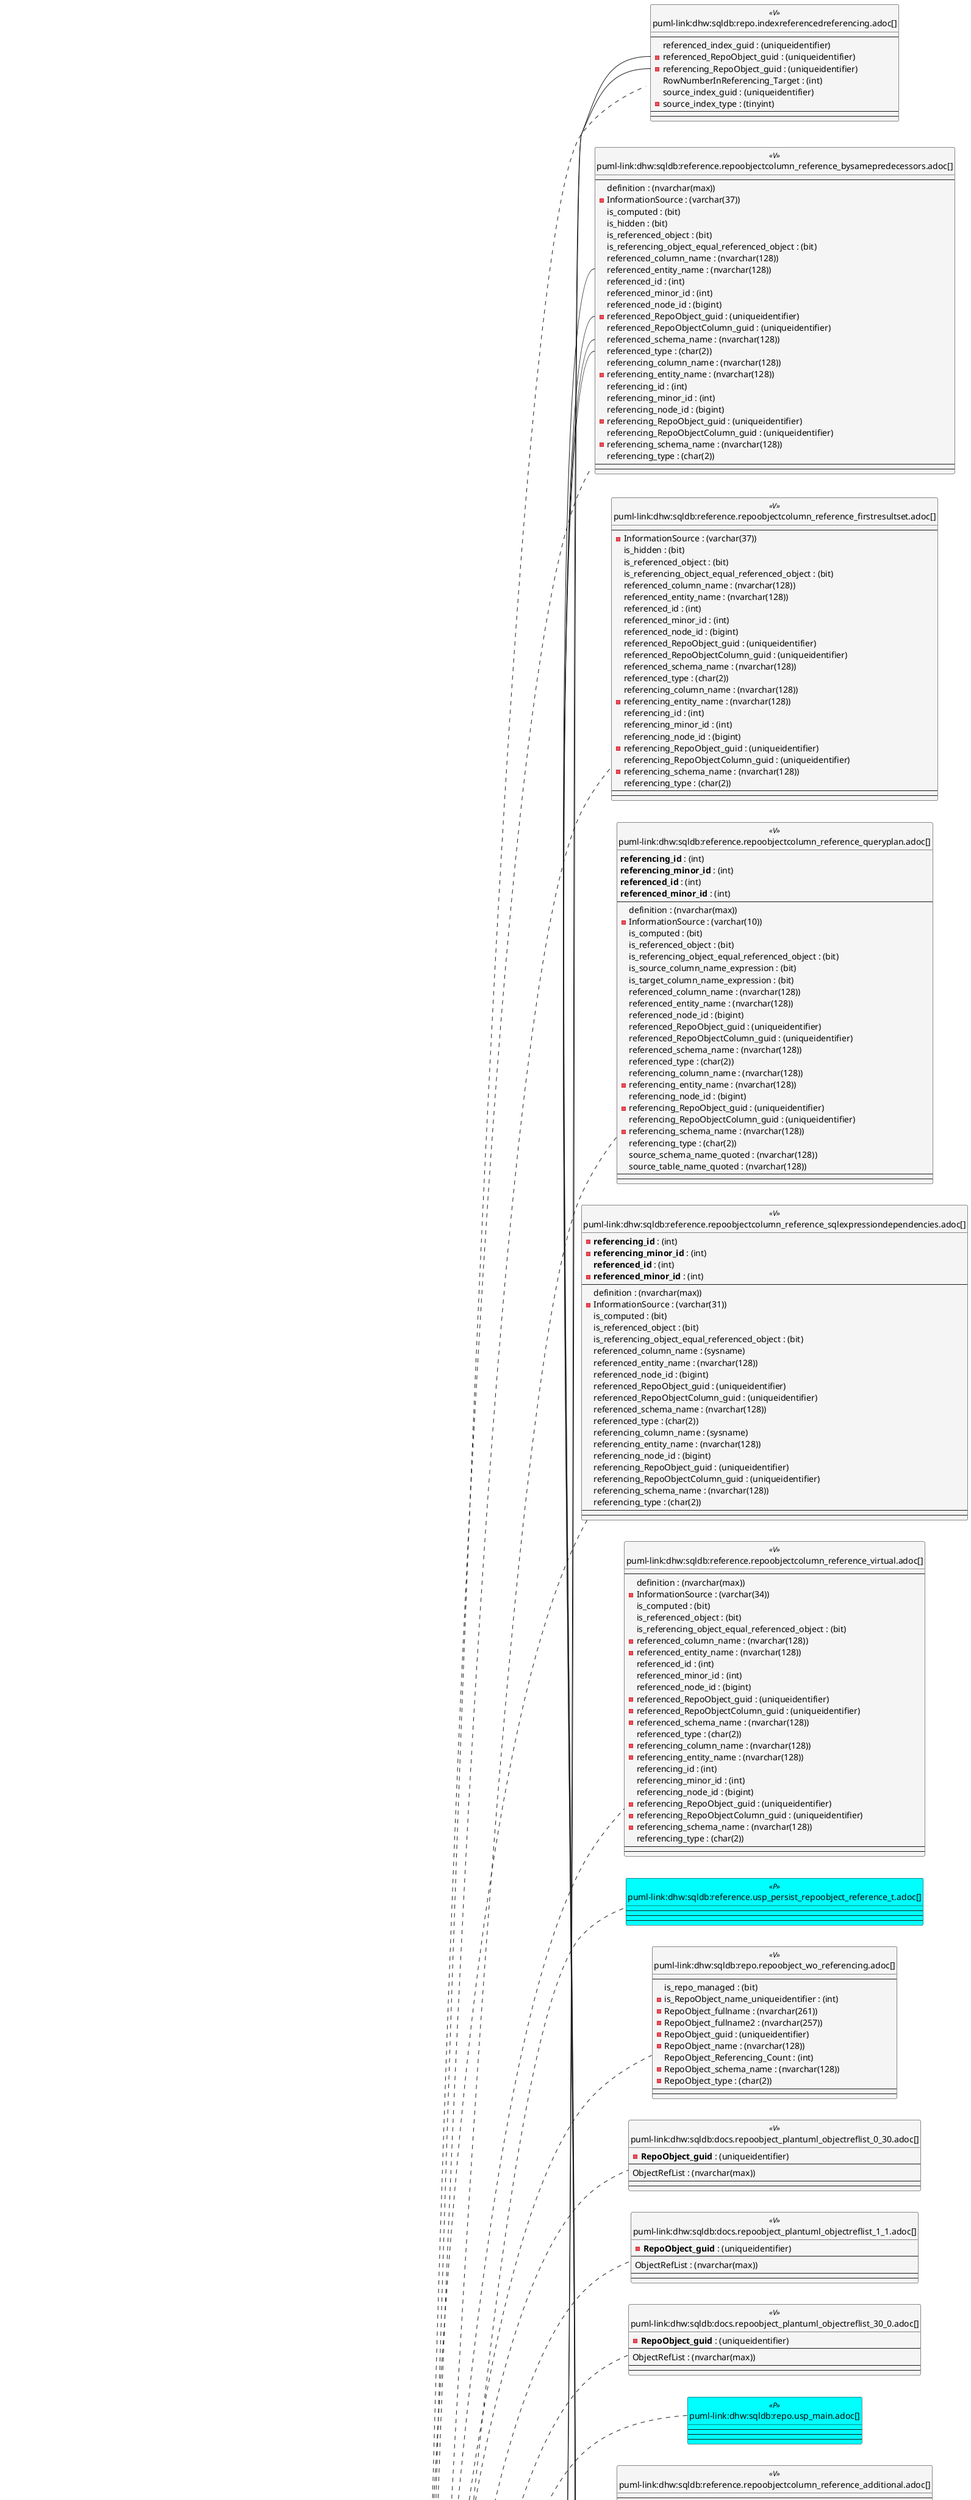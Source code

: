 @startuml
left to right direction
'top to bottom direction
hide circle
'avoide "." issues:
set namespaceSeparator none


skinparam class {
  BackgroundColor White
  BackgroundColor<<FN>> Yellow
  BackgroundColor<<FS>> Yellow
  BackgroundColor<<FT>> LightGray
  BackgroundColor<<IF>> Yellow
  BackgroundColor<<IS>> Yellow
  BackgroundColor<<P>> Aqua
  BackgroundColor<<PC>> Aqua
  BackgroundColor<<SN>> Yellow
  BackgroundColor<<SO>> SlateBlue
  BackgroundColor<<TF>> LightGray
  BackgroundColor<<TR>> Tomato
  BackgroundColor<<U>> White
  BackgroundColor<<V>> WhiteSmoke
  BackgroundColor<<X>> Aqua
  BackgroundColor<<external>> AliceBlue
}


entity "puml-link:dhw:sqldb:docs.repoobject_plantuml_objectreflist_0_30.adoc[]" as docs.RepoObject_Plantuml_ObjectRefList_0_30 << V >> {
  - **RepoObject_guid** : (uniqueidentifier)
  --
  ObjectRefList : (nvarchar(max))
  --
  --
}

entity "puml-link:dhw:sqldb:docs.repoobject_plantuml_objectreflist_1_1.adoc[]" as docs.RepoObject_Plantuml_ObjectRefList_1_1 << V >> {
  - **RepoObject_guid** : (uniqueidentifier)
  --
  ObjectRefList : (nvarchar(max))
  --
  --
}

entity "puml-link:dhw:sqldb:docs.repoobject_plantuml_objectreflist_30_0.adoc[]" as docs.RepoObject_Plantuml_ObjectRefList_30_0 << V >> {
  - **RepoObject_guid** : (uniqueidentifier)
  --
  ObjectRefList : (nvarchar(max))
  --
  --
}

entity "puml-link:dhw:sqldb:reference.referencetree_cyclic_ref_persistenceusp.adoc[]" as reference.ReferenceTree_cyclic_ref_PersistenceUsp << V >> {
  --
  - referenced_fullname : (nvarchar(261))
  - referenced_fullname2 : (nvarchar(257))
  - Referenced_guid : (uniqueidentifier)
  referenced_type : (char(2))
  - referencing_fullname : (nvarchar(261))
  - referencing_fullname2 : (nvarchar(257))
  - Referencing_guid : (uniqueidentifier)
  referencing_type : (varchar(2))
  --
  --
}

entity "puml-link:dhw:sqldb:reference.repoobject_reference.adoc[]" as reference.RepoObject_reference << V >> {
  --
  referenced_entity_name : (nvarchar(128))
  referenced_external_AntoraComponent : (nvarchar(128))
  referenced_external_AntoraModule : (nvarchar(128))
  referenced_is_external : (int)
  referenced_RepoObject_guid : (uniqueidentifier)
  referenced_schema_name : (nvarchar(128))
  referenced_type : (char(2))
  referencing_entity_name : (nvarchar(128))
  referencing_external_AntoraComponent : (nvarchar(128))
  referencing_external_AntoraModule : (nvarchar(128))
  referencing_is_external : (int)
  referencing_RepoObject_guid : (uniqueidentifier)
  referencing_schema_name : (nvarchar(128))
  referencing_type : (varchar(2))
  --
  --
}

entity "puml-link:dhw:sqldb:reference.repoobject_reference_t.adoc[]" as reference.RepoObject_reference_T << U >> {
  **referenced_RepoObject_guid** : (uniqueidentifier)
  **referencing_RepoObject_guid** : (uniqueidentifier)
  --
  - is_ReversePersistenceViaView : (bit)
  referenced_entity_name : (nvarchar(128))
  referenced_external_AntoraComponent : (nvarchar(128))
  referenced_external_AntoraModule : (nvarchar(128))
  referenced_is_external : (int)
  - referenced_is_PersistenceSource : (bit)
  - referenced_is_PersistenceTarget : (bit)
  referenced_schema_name : (nvarchar(128))
  referenced_type : (char(2))
  referencing_entity_name : (nvarchar(128))
  referencing_external_AntoraComponent : (nvarchar(128))
  referencing_external_AntoraModule : (nvarchar(128))
  referencing_is_external : (int)
  - referencing_is_PersistenceTarget : (bit)
  - referencing_is_PersistenceUspSourceRef : (bit)
  referencing_is_PersistenceUspTargetRef : (bit)
  referencing_schema_name : (nvarchar(128))
  referencing_type : (varchar(2))
  # referenced_fullname : (nvarchar(261))
  # referenced_fullname2 : (nvarchar(257))
  ~ referenced_puml_entity : (nvarchar(4000))
  # referencing_fullname : (nvarchar(261))
  # referencing_fullname2 : (nvarchar(257))
  ~ referencing_puml_entity : (nvarchar(4000))
  --
  --
}

entity "puml-link:dhw:sqldb:reference.repoobject_reference_t_bidirectional.adoc[]" as reference.RepoObject_reference_T_bidirectional << V >> {
  --
  referenced_entity_name : (nvarchar(128))
  - referenced_fullname : (nvarchar(261))
  - referenced_fullname2 : (nvarchar(257))
  referenced_is_persistence : (bit)
  - referenced_RepoObject_guid : (uniqueidentifier)
  referenced_schema_name : (nvarchar(128))
  referenced_source_RepoObject_guid : (uniqueidentifier)
  referenced_type : (char(2))
  referencing_entity_name : (nvarchar(128))
  - referencing_fullname : (nvarchar(261))
  - referencing_fullname2 : (nvarchar(257))
  referencing_is_persistence : (bit)
  - referencing_RepoObject_guid : (uniqueidentifier)
  referencing_schema_name : (nvarchar(128))
  referencing_source_RepoObject_guid : (uniqueidentifier)
  referencing_type : (varchar(2))
  --
  --
}

entity "puml-link:dhw:sqldb:reference.repoobject_referencedreferencing.adoc[]" as reference.RepoObject_ReferencedReferencing << V >> {
  --
  - referenced_AntoraXref : (nvarchar(max))
  referenced_external_AntoraComponent : (nvarchar(128))
  referenced_external_AntoraModule : (nvarchar(128))
  - Referenced_fullname : (nvarchar(261))
  - Referenced_fullname2 : (nvarchar(257))
  - Referenced_guid : (uniqueidentifier)
  referenced_is_DocsOutput : (int)
  - referenced_is_external : (bit)
  Referenced_type : (char(2))
  - referencing_AntoraXref : (nvarchar(max))
  referencing_external_AntoraComponent : (nvarchar(128))
  referencing_external_AntoraModule : (nvarchar(128))
  - Referencing_fullname : (nvarchar(261))
  - Referencing_fullname2 : (nvarchar(257))
  - Referencing_guid : (uniqueidentifier)
  referencing_is_DocsOutput : (int)
  - referencing_is_external : (bit)
  Referencing_type : (varchar(2))
  --
  --
}

entity "puml-link:dhw:sqldb:reference.repoobjectcolumn_reference_additional.adoc[]" as reference.RepoObjectColumn_reference_additional << V >> {
  --
  definition : (nvarchar(max))
  - InformationSource : (varchar(30))
  is_computed : (bit)
  is_referenced_object : (bit)
  is_referencing_object_equal_referenced_object : (bit)
  referenced_column_name : (nvarchar(128))
  - referenced_entity_name : (nvarchar(128))
  referenced_external_AntoraComponent : (nvarchar(128))
  referenced_external_AntoraModule : (nvarchar(128))
  referenced_id : (int)
  referenced_is_external : (bit)
  referenced_RepoObject_guid : (uniqueidentifier)
  referenced_RepoObjectColumn_guid : (uniqueidentifier)
  - referenced_schema_name : (nvarchar(128))
  referenced_type : (char(2))
  referencing_column_name : (nvarchar(128))
  - referencing_entity_name : (nvarchar(128))
  referencing_external_AntoraComponent : (nvarchar(128))
  referencing_external_AntoraModule : (nvarchar(128))
  referencing_id : (int)
  referencing_is_external : (bit)
  referencing_RepoObject_guid : (uniqueidentifier)
  referencing_RepoObjectColumn_guid : (uniqueidentifier)
  - referencing_schema_name : (nvarchar(128))
  referencing_type : (char(2))
  --
  --
}

entity "puml-link:dhw:sqldb:reference.repoobjectcolumn_reference_additional_internal.adoc[]" as reference.RepoObjectColumn_reference_additional_internal << V >> {
  --
  definition : (nvarchar(max))
  - InformationSource : (varchar(30))
  is_computed : (bit)
  is_referenced_object : (bit)
  is_referencing_object_equal_referenced_object : (bit)
  referenced_column_name : (nvarchar(128))
  - referenced_entity_name : (nvarchar(128))
  referenced_id : (int)
  referenced_RepoObject_guid : (uniqueidentifier)
  referenced_RepoObjectColumn_guid : (uniqueidentifier)
  - referenced_schema_name : (nvarchar(128))
  referenced_type : (char(2))
  referencing_column_name : (nvarchar(128))
  - referencing_entity_name : (nvarchar(128))
  referencing_id : (int)
  referencing_RepoObject_guid : (uniqueidentifier)
  referencing_RepoObjectColumn_guid : (uniqueidentifier)
  - referencing_schema_name : (nvarchar(128))
  referencing_type : (char(2))
  --
  --
}

entity "puml-link:dhw:sqldb:reference.repoobjectcolumn_reference_bysamepredecessors.adoc[]" as reference.RepoObjectColumn_reference_BySamePredecessors << V >> {
  --
  definition : (nvarchar(max))
  - InformationSource : (varchar(37))
  is_computed : (bit)
  is_hidden : (bit)
  is_referenced_object : (bit)
  is_referencing_object_equal_referenced_object : (bit)
  referenced_column_name : (nvarchar(128))
  referenced_entity_name : (nvarchar(128))
  referenced_id : (int)
  referenced_minor_id : (int)
  referenced_node_id : (bigint)
  - referenced_RepoObject_guid : (uniqueidentifier)
  referenced_RepoObjectColumn_guid : (uniqueidentifier)
  referenced_schema_name : (nvarchar(128))
  referenced_type : (char(2))
  referencing_column_name : (nvarchar(128))
  - referencing_entity_name : (nvarchar(128))
  referencing_id : (int)
  referencing_minor_id : (int)
  referencing_node_id : (bigint)
  - referencing_RepoObject_guid : (uniqueidentifier)
  referencing_RepoObjectColumn_guid : (uniqueidentifier)
  - referencing_schema_name : (nvarchar(128))
  referencing_type : (char(2))
  --
  --
}

entity "puml-link:dhw:sqldb:reference.repoobjectcolumn_reference_firstresultset.adoc[]" as reference.RepoObjectColumn_reference_FirstResultSet << V >> {
  --
  - InformationSource : (varchar(37))
  is_hidden : (bit)
  is_referenced_object : (bit)
  is_referencing_object_equal_referenced_object : (bit)
  referenced_column_name : (nvarchar(128))
  referenced_entity_name : (nvarchar(128))
  referenced_id : (int)
  referenced_minor_id : (int)
  referenced_node_id : (bigint)
  referenced_RepoObject_guid : (uniqueidentifier)
  referenced_RepoObjectColumn_guid : (uniqueidentifier)
  referenced_schema_name : (nvarchar(128))
  referenced_type : (char(2))
  referencing_column_name : (nvarchar(128))
  - referencing_entity_name : (nvarchar(128))
  referencing_id : (int)
  referencing_minor_id : (int)
  referencing_node_id : (bigint)
  - referencing_RepoObject_guid : (uniqueidentifier)
  referencing_RepoObjectColumn_guid : (uniqueidentifier)
  - referencing_schema_name : (nvarchar(128))
  referencing_type : (char(2))
  --
  --
}

entity "puml-link:dhw:sqldb:reference.repoobjectcolumn_reference_queryplan.adoc[]" as reference.RepoObjectColumn_reference_QueryPlan << V >> {
  **referencing_id** : (int)
  **referencing_minor_id** : (int)
  **referenced_id** : (int)
  **referenced_minor_id** : (int)
  --
  definition : (nvarchar(max))
  - InformationSource : (varchar(10))
  is_computed : (bit)
  is_referenced_object : (bit)
  is_referencing_object_equal_referenced_object : (bit)
  is_source_column_name_expression : (bit)
  is_target_column_name_expression : (bit)
  referenced_column_name : (nvarchar(128))
  referenced_entity_name : (nvarchar(128))
  referenced_node_id : (bigint)
  referenced_RepoObject_guid : (uniqueidentifier)
  referenced_RepoObjectColumn_guid : (uniqueidentifier)
  referenced_schema_name : (nvarchar(128))
  referenced_type : (char(2))
  referencing_column_name : (nvarchar(128))
  - referencing_entity_name : (nvarchar(128))
  referencing_node_id : (bigint)
  - referencing_RepoObject_guid : (uniqueidentifier)
  referencing_RepoObjectColumn_guid : (uniqueidentifier)
  - referencing_schema_name : (nvarchar(128))
  referencing_type : (char(2))
  source_schema_name_quoted : (nvarchar(128))
  source_table_name_quoted : (nvarchar(128))
  --
  --
}

entity "puml-link:dhw:sqldb:reference.repoobjectcolumn_reference_sqlexpressiondependencies.adoc[]" as reference.RepoObjectColumn_reference_SqlExpressionDependencies << V >> {
  - **referencing_id** : (int)
  - **referencing_minor_id** : (int)
  **referenced_id** : (int)
  - **referenced_minor_id** : (int)
  --
  definition : (nvarchar(max))
  - InformationSource : (varchar(31))
  is_computed : (bit)
  is_referenced_object : (bit)
  is_referencing_object_equal_referenced_object : (bit)
  referenced_column_name : (sysname)
  referenced_entity_name : (nvarchar(128))
  referenced_node_id : (bigint)
  referenced_RepoObject_guid : (uniqueidentifier)
  referenced_RepoObjectColumn_guid : (uniqueidentifier)
  referenced_schema_name : (nvarchar(128))
  referenced_type : (char(2))
  referencing_column_name : (sysname)
  referencing_entity_name : (nvarchar(128))
  referencing_node_id : (bigint)
  referencing_RepoObject_guid : (uniqueidentifier)
  referencing_RepoObjectColumn_guid : (uniqueidentifier)
  referencing_schema_name : (nvarchar(128))
  referencing_type : (char(2))
  --
  --
}

entity "puml-link:dhw:sqldb:reference.repoobjectcolumn_reference_virtual.adoc[]" as reference.RepoObjectColumn_reference_virtual << V >> {
  --
  definition : (nvarchar(max))
  - InformationSource : (varchar(34))
  is_computed : (bit)
  is_referenced_object : (bit)
  is_referencing_object_equal_referenced_object : (bit)
  - referenced_column_name : (nvarchar(128))
  - referenced_entity_name : (nvarchar(128))
  referenced_id : (int)
  referenced_minor_id : (int)
  referenced_node_id : (bigint)
  - referenced_RepoObject_guid : (uniqueidentifier)
  - referenced_RepoObjectColumn_guid : (uniqueidentifier)
  - referenced_schema_name : (nvarchar(128))
  referenced_type : (char(2))
  - referencing_column_name : (nvarchar(128))
  - referencing_entity_name : (nvarchar(128))
  referencing_id : (int)
  referencing_minor_id : (int)
  referencing_node_id : (bigint)
  - referencing_RepoObject_guid : (uniqueidentifier)
  - referencing_RepoObjectColumn_guid : (uniqueidentifier)
  - referencing_schema_name : (nvarchar(128))
  referencing_type : (char(2))
  --
  --
}

entity "puml-link:dhw:sqldb:reference.usp_persist_repoobject_reference_t.adoc[]" as reference.usp_PERSIST_RepoObject_reference_T << P >> {
  --
  --
  --
}

entity "puml-link:dhw:sqldb:repo.indexreferencedreferencing.adoc[]" as repo.IndexReferencedReferencing << V >> {
  --
  referenced_index_guid : (uniqueidentifier)
  - referenced_RepoObject_guid : (uniqueidentifier)
  - referencing_RepoObject_guid : (uniqueidentifier)
  RowNumberInReferencing_Target : (int)
  source_index_guid : (uniqueidentifier)
  - source_index_type : (tinyint)
  --
  --
}

entity "puml-link:dhw:sqldb:repo.repoobject_wo_referencing.adoc[]" as repo.RepoObject_wo_referencing << V >> {
  --
  is_repo_managed : (bit)
  - is_RepoObject_name_uniqueidentifier : (int)
  - RepoObject_fullname : (nvarchar(261))
  - RepoObject_fullname2 : (nvarchar(257))
  - RepoObject_guid : (uniqueidentifier)
  - RepoObject_name : (nvarchar(128))
  RepoObject_Referencing_Count : (int)
  - RepoObject_schema_name : (nvarchar(128))
  - RepoObject_type : (char(2))
  --
  --
}

entity "puml-link:dhw:sqldb:repo.usp_main.adoc[]" as repo.usp_main << P >> {
  --
  --
  --
}

reference.RepoObject_reference <.. reference.RepoObject_reference_T
reference.RepoObject_reference_T <.. reference.RepoObjectColumn_reference_SqlExpressionDependencies
reference.RepoObject_reference_T <.. reference.RepoObjectColumn_reference_FirstResultSet
reference.RepoObject_reference_T <.. repo.IndexReferencedReferencing
reference.RepoObject_reference_T <.. reference.RepoObjectColumn_reference_virtual
reference.RepoObject_reference_T <.. reference.usp_PERSIST_RepoObject_reference_T
reference.RepoObject_reference_T <.. docs.RepoObject_Plantuml_ObjectRefList_30_0
reference.RepoObject_reference_T <.. docs.RepoObject_Plantuml_ObjectRefList_0_30
reference.RepoObject_reference_T <.. reference.RepoObject_ReferencedReferencing
reference.RepoObject_reference_T <.. repo.usp_main
reference.RepoObject_reference_T <.. reference.RepoObjectColumn_reference_BySamePredecessors
reference.RepoObject_reference_T <.. reference.RepoObjectColumn_reference_QueryPlan
reference.RepoObject_reference_T <.. reference.RepoObjectColumn_reference_additional_internal
reference.RepoObject_reference_T <.. reference.RepoObjectColumn_reference_additional
reference.RepoObject_reference_T <.. docs.RepoObject_Plantuml_ObjectRefList_1_1
reference.RepoObject_reference_T <.. reference.RepoObject_reference_T_bidirectional
reference.RepoObject_reference_T <.. reference.ReferenceTree_cyclic_ref_PersistenceUsp
reference.RepoObject_reference_T <.. repo.RepoObject_wo_referencing
"reference.RepoObject_reference::referenced_entity_name" <-- "reference.RepoObject_reference_T::referenced_entity_name"
"reference.RepoObject_reference::referenced_external_AntoraComponent" <-- "reference.RepoObject_reference_T::referenced_external_AntoraComponent"
"reference.RepoObject_reference::referenced_external_AntoraModule" <-- "reference.RepoObject_reference_T::referenced_external_AntoraModule"
"reference.RepoObject_reference::referenced_is_external" <-- "reference.RepoObject_reference_T::referenced_is_external"
"reference.RepoObject_reference::referenced_RepoObject_guid" <-- "reference.RepoObject_reference_T::referenced_RepoObject_guid"
"reference.RepoObject_reference::referenced_schema_name" <-- "reference.RepoObject_reference_T::referenced_schema_name"
"reference.RepoObject_reference::referenced_type" <-- "reference.RepoObject_reference_T::referenced_type"
"reference.RepoObject_reference::referencing_entity_name" <-- "reference.RepoObject_reference_T::referencing_entity_name"
"reference.RepoObject_reference::referencing_external_AntoraComponent" <-- "reference.RepoObject_reference_T::referencing_external_AntoraComponent"
"reference.RepoObject_reference::referencing_external_AntoraModule" <-- "reference.RepoObject_reference_T::referencing_external_AntoraModule"
"reference.RepoObject_reference::referencing_is_external" <-- "reference.RepoObject_reference_T::referencing_is_external"
"reference.RepoObject_reference::referencing_RepoObject_guid" <-- "reference.RepoObject_reference_T::referencing_RepoObject_guid"
"reference.RepoObject_reference::referencing_schema_name" <-- "reference.RepoObject_reference_T::referencing_schema_name"
"reference.RepoObject_reference::referencing_type" <-- "reference.RepoObject_reference_T::referencing_type"
"reference.RepoObject_reference_T::referenced_entity_name" <-- "reference.RepoObjectColumn_reference_BySamePredecessors::referenced_entity_name"
"reference.RepoObject_reference_T::referenced_entity_name" <-- "reference.RepoObject_reference_T::referenced_fullname"
"reference.RepoObject_reference_T::referenced_entity_name" <-- "reference.RepoObject_reference_T::referenced_fullname2"
"reference.RepoObject_reference_T::referenced_entity_name" <-- "reference.RepoObject_reference_T_bidirectional::referenced_entity_name"
"reference.RepoObject_reference_T::referenced_entity_name" <-- "reference.RepoObject_reference_T::referenced_puml_entity"
"reference.RepoObject_reference_T::referenced_external_AntoraComponent" <-- "reference.RepoObject_reference_T::referenced_puml_entity"
"reference.RepoObject_reference_T::referenced_external_AntoraComponent" <-- "reference.RepoObject_ReferencedReferencing::referenced_external_AntoraComponent"
"reference.RepoObject_reference_T::referenced_external_AntoraModule" <-- "reference.RepoObject_reference_T::referenced_puml_entity"
"reference.RepoObject_reference_T::referenced_external_AntoraModule" <-- "reference.RepoObject_ReferencedReferencing::referenced_external_AntoraModule"
"reference.RepoObject_reference_T::referenced_fullname" <-- "reference.RepoObject_ReferencedReferencing::Referenced_fullname"
"reference.RepoObject_reference_T::referenced_fullname" <-- "reference.RepoObject_reference_T_bidirectional::referenced_fullname"
"reference.RepoObject_reference_T::referenced_fullname" <-- "reference.ReferenceTree_cyclic_ref_PersistenceUsp::referenced_fullname"
"reference.RepoObject_reference_T::referenced_fullname2" <-- "reference.RepoObject_ReferencedReferencing::Referenced_fullname2"
"reference.RepoObject_reference_T::referenced_fullname2" <-- "reference.RepoObject_reference_T_bidirectional::referenced_fullname2"
"reference.RepoObject_reference_T::referenced_fullname2" <-- "reference.ReferenceTree_cyclic_ref_PersistenceUsp::referenced_fullname2"
"reference.RepoObject_reference_T::referenced_is_external" <-- "reference.RepoObject_reference_T::referenced_puml_entity"
"reference.RepoObject_reference_T::referenced_is_external" <-- "reference.RepoObject_ReferencedReferencing::referenced_is_external"
"reference.RepoObject_reference_T::referenced_RepoObject_guid" <-- "repo.IndexReferencedReferencing::referenced_RepoObject_guid"
"reference.RepoObject_reference_T::referenced_RepoObject_guid" <-- "reference.RepoObjectColumn_reference_BySamePredecessors::referenced_RepoObject_guid"
"reference.RepoObject_reference_T::referenced_RepoObject_guid" <-- "reference.RepoObject_ReferencedReferencing::Referenced_guid"
"reference.RepoObject_reference_T::referenced_RepoObject_guid" <-- "reference.RepoObject_reference_T_bidirectional::referenced_RepoObject_guid"
"reference.RepoObject_reference_T::referenced_RepoObject_guid" <-- "reference.ReferenceTree_cyclic_ref_PersistenceUsp::Referencing_guid"
"reference.RepoObject_reference_T::referenced_schema_name" <-- "reference.RepoObjectColumn_reference_BySamePredecessors::referenced_schema_name"
"reference.RepoObject_reference_T::referenced_schema_name" <-- "reference.RepoObject_reference_T::referenced_fullname"
"reference.RepoObject_reference_T::referenced_schema_name" <-- "reference.RepoObject_reference_T::referenced_fullname2"
"reference.RepoObject_reference_T::referenced_schema_name" <-- "reference.RepoObject_reference_T_bidirectional::referenced_schema_name"
"reference.RepoObject_reference_T::referenced_schema_name" <-- "reference.RepoObject_reference_T::referenced_puml_entity"
"reference.RepoObject_reference_T::referenced_type" <-- "reference.RepoObjectColumn_reference_BySamePredecessors::referenced_type"
"reference.RepoObject_reference_T::referenced_type" <-- "reference.RepoObject_ReferencedReferencing::Referenced_type"
"reference.RepoObject_reference_T::referenced_type" <-- "reference.RepoObject_reference_T_bidirectional::referenced_type"
"reference.RepoObject_reference_T::referenced_type" <-- "reference.ReferenceTree_cyclic_ref_PersistenceUsp::referenced_type"
"reference.RepoObject_reference_T::referencing_entity_name" <-- "reference.RepoObject_reference_T::referencing_fullname"
"reference.RepoObject_reference_T::referencing_entity_name" <-- "reference.RepoObject_reference_T::referencing_fullname2"
"reference.RepoObject_reference_T::referencing_entity_name" <-- "reference.RepoObject_reference_T_bidirectional::referencing_entity_name"
"reference.RepoObject_reference_T::referencing_entity_name" <-- "reference.RepoObject_reference_T::referencing_puml_entity"
"reference.RepoObject_reference_T::referencing_external_AntoraComponent" <-- "reference.RepoObject_reference_T::referencing_puml_entity"
"reference.RepoObject_reference_T::referencing_external_AntoraComponent" <-- "reference.RepoObject_ReferencedReferencing::referencing_external_AntoraComponent"
"reference.RepoObject_reference_T::referencing_external_AntoraModule" <-- "reference.RepoObject_reference_T::referencing_puml_entity"
"reference.RepoObject_reference_T::referencing_external_AntoraModule" <-- "reference.RepoObject_ReferencedReferencing::referencing_external_AntoraModule"
"reference.RepoObject_reference_T::referencing_fullname" <-- "reference.RepoObject_ReferencedReferencing::Referencing_fullname"
"reference.RepoObject_reference_T::referencing_fullname" <-- "reference.RepoObject_reference_T_bidirectional::referencing_fullname"
"reference.RepoObject_reference_T::referencing_fullname" <-- "reference.ReferenceTree_cyclic_ref_PersistenceUsp::referencing_fullname"
"reference.RepoObject_reference_T::referencing_fullname2" <-- "reference.RepoObject_ReferencedReferencing::Referencing_fullname2"
"reference.RepoObject_reference_T::referencing_fullname2" <-- "reference.RepoObject_reference_T_bidirectional::referencing_fullname2"
"reference.RepoObject_reference_T::referencing_fullname2" <-- "reference.ReferenceTree_cyclic_ref_PersistenceUsp::referencing_fullname2"
"reference.RepoObject_reference_T::referencing_is_external" <-- "reference.RepoObject_reference_T::referencing_puml_entity"
"reference.RepoObject_reference_T::referencing_is_external" <-- "reference.RepoObject_ReferencedReferencing::referencing_is_external"
"reference.RepoObject_reference_T::referencing_RepoObject_guid" <-- "repo.IndexReferencedReferencing::referencing_RepoObject_guid"
"reference.RepoObject_reference_T::referencing_RepoObject_guid" <-- "reference.RepoObject_ReferencedReferencing::Referencing_guid"
"reference.RepoObject_reference_T::referencing_RepoObject_guid" <-- "reference.RepoObject_reference_T_bidirectional::referencing_RepoObject_guid"
"reference.RepoObject_reference_T::referencing_RepoObject_guid" <-- "reference.ReferenceTree_cyclic_ref_PersistenceUsp::Referenced_guid"
"reference.RepoObject_reference_T::referencing_schema_name" <-- "reference.RepoObject_reference_T::referencing_fullname"
"reference.RepoObject_reference_T::referencing_schema_name" <-- "reference.RepoObject_reference_T::referencing_fullname2"
"reference.RepoObject_reference_T::referencing_schema_name" <-- "reference.RepoObject_reference_T_bidirectional::referencing_schema_name"
"reference.RepoObject_reference_T::referencing_schema_name" <-- "reference.RepoObject_reference_T::referencing_puml_entity"
"reference.RepoObject_reference_T::referencing_type" <-- "reference.RepoObject_ReferencedReferencing::Referencing_type"
"reference.RepoObject_reference_T::referencing_type" <-- "reference.RepoObject_reference_T_bidirectional::referencing_type"
"reference.RepoObject_reference_T::referencing_type" <-- "reference.ReferenceTree_cyclic_ref_PersistenceUsp::referencing_type"
@enduml

